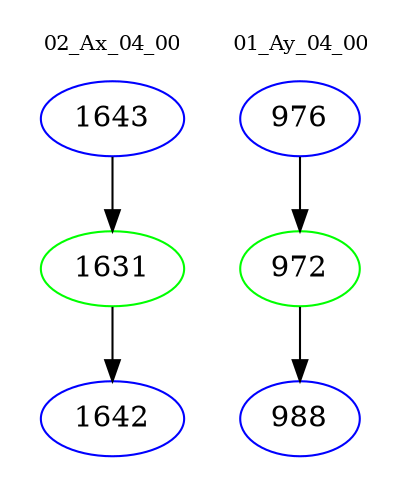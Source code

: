 digraph{
subgraph cluster_0 {
color = white
label = "02_Ax_04_00";
fontsize=10;
T0_1643 [label="1643", color="blue"]
T0_1643 -> T0_1631 [color="black"]
T0_1631 [label="1631", color="green"]
T0_1631 -> T0_1642 [color="black"]
T0_1642 [label="1642", color="blue"]
}
subgraph cluster_1 {
color = white
label = "01_Ay_04_00";
fontsize=10;
T1_976 [label="976", color="blue"]
T1_976 -> T1_972 [color="black"]
T1_972 [label="972", color="green"]
T1_972 -> T1_988 [color="black"]
T1_988 [label="988", color="blue"]
}
}
